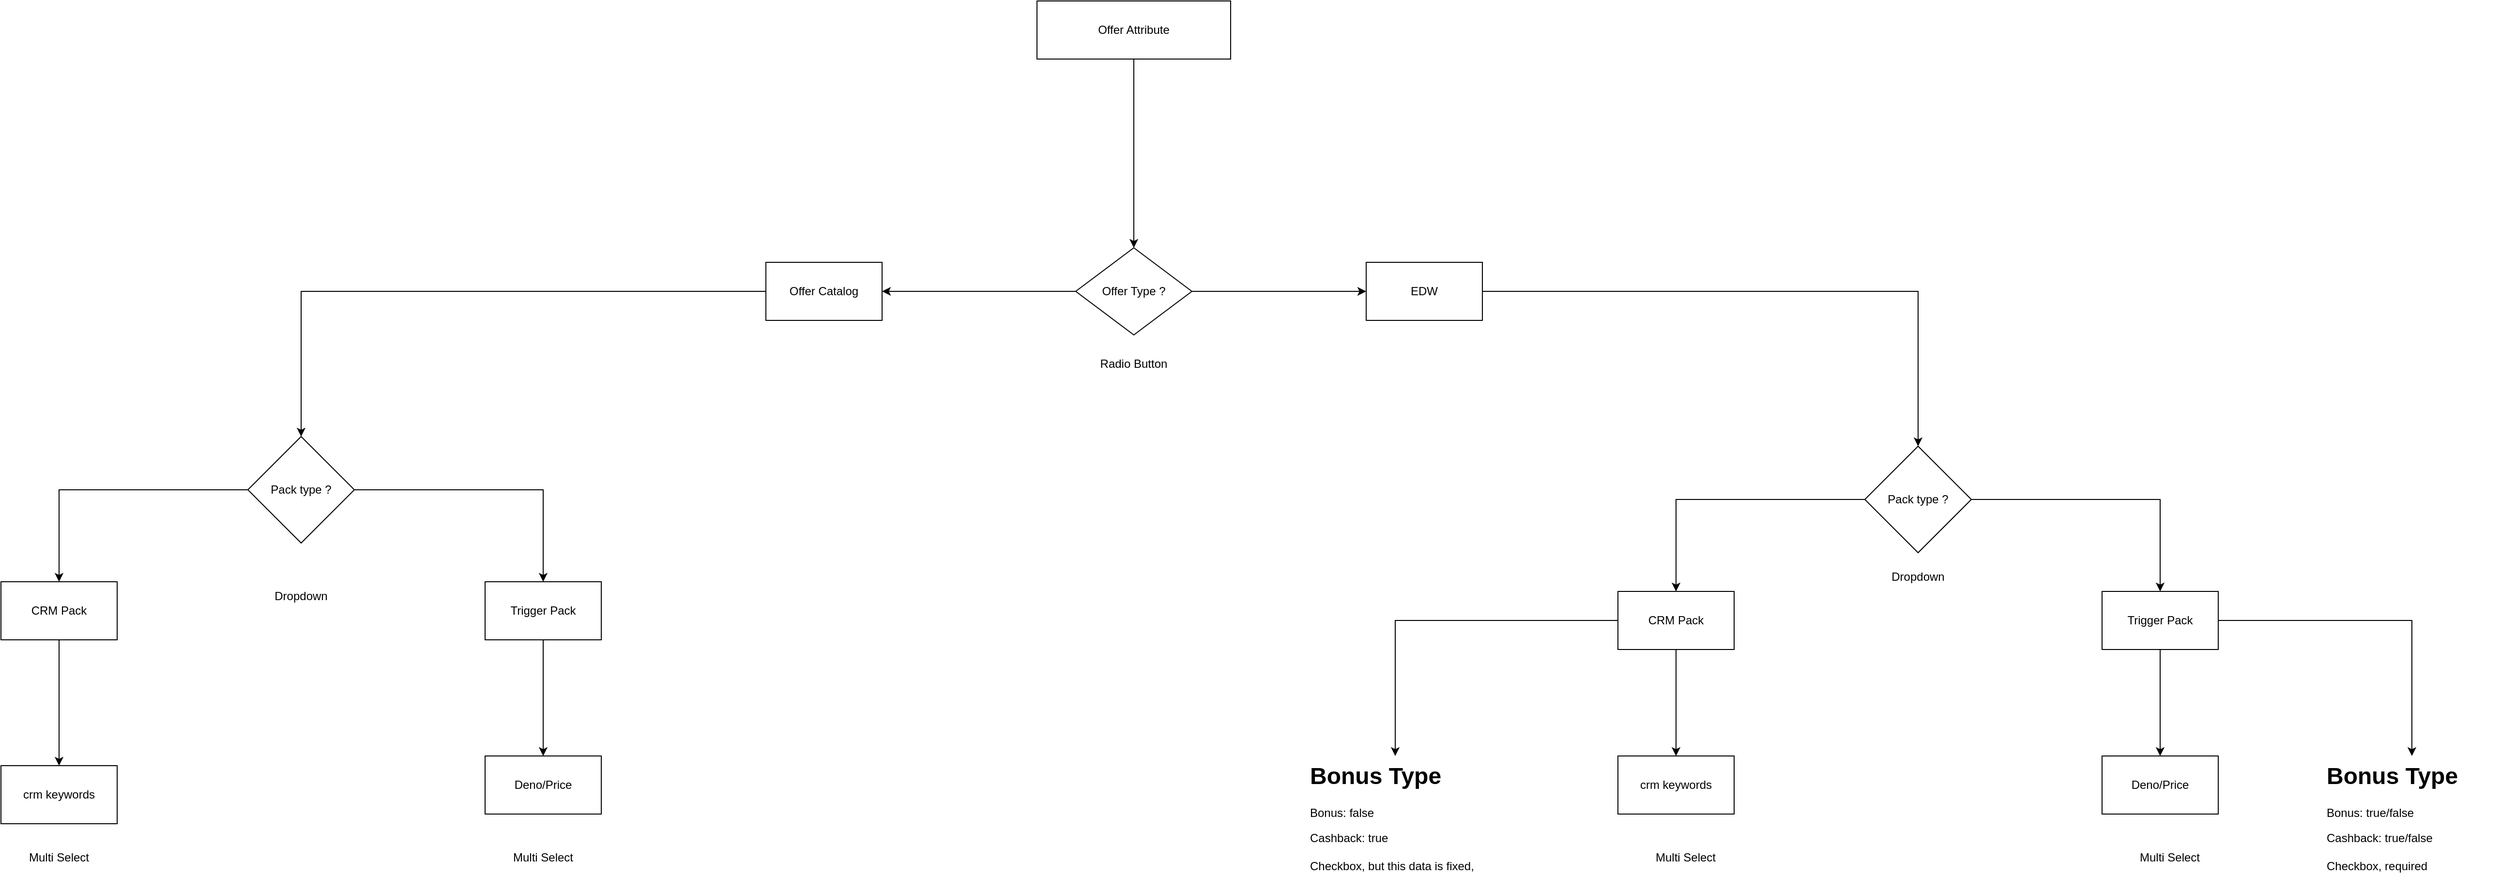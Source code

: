 <mxfile version="28.2.8">
  <diagram name="Page-1" id="AjqNXa9ndocRjXbYxvJl">
    <mxGraphModel dx="5728" dy="2011" grid="1" gridSize="10" guides="1" tooltips="1" connect="1" arrows="1" fold="1" page="1" pageScale="1" pageWidth="827" pageHeight="1169" math="0" shadow="0">
      <root>
        <mxCell id="0" />
        <mxCell id="1" parent="0" />
        <mxCell id="JNro0U_BVq4MdmueF5me-4" style="edgeStyle=orthogonalEdgeStyle;rounded=0;orthogonalLoop=1;jettySize=auto;html=1;exitX=0.5;exitY=1;exitDx=0;exitDy=0;entryX=0.5;entryY=0;entryDx=0;entryDy=0;" edge="1" parent="1" source="JNro0U_BVq4MdmueF5me-1" target="JNro0U_BVq4MdmueF5me-5">
          <mxGeometry relative="1" as="geometry">
            <mxPoint x="-140" y="210" as="targetPoint" />
          </mxGeometry>
        </mxCell>
        <mxCell id="JNro0U_BVq4MdmueF5me-1" value="Offer Attribute" style="rounded=0;whiteSpace=wrap;html=1;" vertex="1" parent="1">
          <mxGeometry x="-230" y="90" width="200" height="60" as="geometry" />
        </mxCell>
        <mxCell id="JNro0U_BVq4MdmueF5me-8" style="edgeStyle=orthogonalEdgeStyle;rounded=0;orthogonalLoop=1;jettySize=auto;html=1;exitX=1;exitY=0.5;exitDx=0;exitDy=0;entryX=0;entryY=0.5;entryDx=0;entryDy=0;" edge="1" parent="1" source="JNro0U_BVq4MdmueF5me-5" target="JNro0U_BVq4MdmueF5me-7">
          <mxGeometry relative="1" as="geometry" />
        </mxCell>
        <mxCell id="JNro0U_BVq4MdmueF5me-21" style="edgeStyle=orthogonalEdgeStyle;rounded=0;orthogonalLoop=1;jettySize=auto;html=1;exitX=0;exitY=0.5;exitDx=0;exitDy=0;entryX=1;entryY=0.5;entryDx=0;entryDy=0;" edge="1" parent="1" source="JNro0U_BVq4MdmueF5me-5" target="JNro0U_BVq4MdmueF5me-20">
          <mxGeometry relative="1" as="geometry" />
        </mxCell>
        <mxCell id="JNro0U_BVq4MdmueF5me-5" value="Offer Type ?" style="rhombus;whiteSpace=wrap;html=1;" vertex="1" parent="1">
          <mxGeometry x="-190" y="345" width="120" height="90" as="geometry" />
        </mxCell>
        <mxCell id="JNro0U_BVq4MdmueF5me-57" style="edgeStyle=orthogonalEdgeStyle;rounded=0;orthogonalLoop=1;jettySize=auto;html=1;exitX=1;exitY=0.5;exitDx=0;exitDy=0;entryX=0.5;entryY=0;entryDx=0;entryDy=0;" edge="1" parent="1" source="JNro0U_BVq4MdmueF5me-7" target="JNro0U_BVq4MdmueF5me-9">
          <mxGeometry relative="1" as="geometry" />
        </mxCell>
        <mxCell id="JNro0U_BVq4MdmueF5me-7" value="EDW" style="rounded=0;whiteSpace=wrap;html=1;" vertex="1" parent="1">
          <mxGeometry x="110" y="360" width="120" height="60" as="geometry" />
        </mxCell>
        <mxCell id="JNro0U_BVq4MdmueF5me-31" style="edgeStyle=orthogonalEdgeStyle;rounded=0;orthogonalLoop=1;jettySize=auto;html=1;exitX=0;exitY=0.5;exitDx=0;exitDy=0;entryX=0.5;entryY=0;entryDx=0;entryDy=0;" edge="1" parent="1" source="JNro0U_BVq4MdmueF5me-9" target="JNro0U_BVq4MdmueF5me-30">
          <mxGeometry relative="1" as="geometry" />
        </mxCell>
        <mxCell id="JNro0U_BVq4MdmueF5me-36" style="edgeStyle=orthogonalEdgeStyle;rounded=0;orthogonalLoop=1;jettySize=auto;html=1;exitX=1;exitY=0.5;exitDx=0;exitDy=0;entryX=0.5;entryY=0;entryDx=0;entryDy=0;" edge="1" parent="1" source="JNro0U_BVq4MdmueF5me-9" target="JNro0U_BVq4MdmueF5me-34">
          <mxGeometry relative="1" as="geometry" />
        </mxCell>
        <mxCell id="JNro0U_BVq4MdmueF5me-9" value="Pack type ?" style="rhombus;whiteSpace=wrap;html=1;" vertex="1" parent="1">
          <mxGeometry x="625" y="550" width="110" height="110" as="geometry" />
        </mxCell>
        <mxCell id="JNro0U_BVq4MdmueF5me-11" value="Deno/Price" style="rounded=0;whiteSpace=wrap;html=1;" vertex="1" parent="1">
          <mxGeometry x="870" y="870" width="120" height="60" as="geometry" />
        </mxCell>
        <mxCell id="JNro0U_BVq4MdmueF5me-14" value="crm keywords" style="rounded=0;whiteSpace=wrap;html=1;" vertex="1" parent="1">
          <mxGeometry x="370" y="870" width="120" height="60" as="geometry" />
        </mxCell>
        <mxCell id="JNro0U_BVq4MdmueF5me-55" style="edgeStyle=orthogonalEdgeStyle;rounded=0;orthogonalLoop=1;jettySize=auto;html=1;exitX=0;exitY=0.5;exitDx=0;exitDy=0;entryX=0.5;entryY=0;entryDx=0;entryDy=0;" edge="1" parent="1" source="JNro0U_BVq4MdmueF5me-20" target="JNro0U_BVq4MdmueF5me-42">
          <mxGeometry relative="1" as="geometry" />
        </mxCell>
        <mxCell id="JNro0U_BVq4MdmueF5me-20" value="Offer Catalog" style="rounded=0;whiteSpace=wrap;html=1;" vertex="1" parent="1">
          <mxGeometry x="-510" y="360" width="120" height="60" as="geometry" />
        </mxCell>
        <mxCell id="JNro0U_BVq4MdmueF5me-28" value="&lt;h1 style=&quot;margin-top: 0px;&quot;&gt;Bonus Type&lt;/h1&gt;&lt;p&gt;Bonus: false&lt;/p&gt;&lt;div&gt;Cashback: true&lt;/div&gt;&lt;div&gt;&lt;br&gt;&lt;/div&gt;&lt;div&gt;Checkbox, but this data is fixed, not editable.&amp;nbsp;&lt;/div&gt;" style="text;html=1;whiteSpace=wrap;overflow=hidden;rounded=0;" vertex="1" parent="1">
          <mxGeometry x="50" y="870" width="180" height="120" as="geometry" />
        </mxCell>
        <mxCell id="JNro0U_BVq4MdmueF5me-29" value="&lt;h1 style=&quot;margin-top: 0px;&quot;&gt;Bonus Type&lt;/h1&gt;&lt;p&gt;Bonus: true/false&lt;/p&gt;&lt;div&gt;Cashback: true/false&lt;/div&gt;&lt;div&gt;&lt;br&gt;&lt;/div&gt;&lt;div&gt;Checkbox, required&amp;nbsp;&amp;nbsp;&lt;/div&gt;" style="text;html=1;whiteSpace=wrap;overflow=hidden;rounded=0;" vertex="1" parent="1">
          <mxGeometry x="1100" y="870" width="180" height="120" as="geometry" />
        </mxCell>
        <mxCell id="JNro0U_BVq4MdmueF5me-66" style="edgeStyle=orthogonalEdgeStyle;rounded=0;orthogonalLoop=1;jettySize=auto;html=1;exitX=0.5;exitY=1;exitDx=0;exitDy=0;entryX=0.5;entryY=0;entryDx=0;entryDy=0;" edge="1" parent="1" source="JNro0U_BVq4MdmueF5me-30" target="JNro0U_BVq4MdmueF5me-14">
          <mxGeometry relative="1" as="geometry" />
        </mxCell>
        <mxCell id="JNro0U_BVq4MdmueF5me-69" style="edgeStyle=orthogonalEdgeStyle;rounded=0;orthogonalLoop=1;jettySize=auto;html=1;exitX=0;exitY=0.5;exitDx=0;exitDy=0;entryX=0.5;entryY=0;entryDx=0;entryDy=0;" edge="1" parent="1" source="JNro0U_BVq4MdmueF5me-30" target="JNro0U_BVq4MdmueF5me-28">
          <mxGeometry relative="1" as="geometry" />
        </mxCell>
        <mxCell id="JNro0U_BVq4MdmueF5me-30" value="CRM Pack" style="rounded=0;whiteSpace=wrap;html=1;" vertex="1" parent="1">
          <mxGeometry x="370" y="700" width="120" height="60" as="geometry" />
        </mxCell>
        <mxCell id="JNro0U_BVq4MdmueF5me-72" style="edgeStyle=orthogonalEdgeStyle;rounded=0;orthogonalLoop=1;jettySize=auto;html=1;exitX=0.5;exitY=1;exitDx=0;exitDy=0;" edge="1" parent="1" source="JNro0U_BVq4MdmueF5me-34" target="JNro0U_BVq4MdmueF5me-11">
          <mxGeometry relative="1" as="geometry" />
        </mxCell>
        <mxCell id="JNro0U_BVq4MdmueF5me-73" style="edgeStyle=orthogonalEdgeStyle;rounded=0;orthogonalLoop=1;jettySize=auto;html=1;exitX=1;exitY=0.5;exitDx=0;exitDy=0;entryX=0.5;entryY=0;entryDx=0;entryDy=0;" edge="1" parent="1" source="JNro0U_BVq4MdmueF5me-34" target="JNro0U_BVq4MdmueF5me-29">
          <mxGeometry relative="1" as="geometry" />
        </mxCell>
        <mxCell id="JNro0U_BVq4MdmueF5me-34" value="Trigger Pack" style="rounded=0;whiteSpace=wrap;html=1;" vertex="1" parent="1">
          <mxGeometry x="870" y="700" width="120" height="60" as="geometry" />
        </mxCell>
        <mxCell id="JNro0U_BVq4MdmueF5me-40" style="edgeStyle=orthogonalEdgeStyle;rounded=0;orthogonalLoop=1;jettySize=auto;html=1;exitX=0;exitY=0.5;exitDx=0;exitDy=0;entryX=0.5;entryY=0;entryDx=0;entryDy=0;" edge="1" parent="1" source="JNro0U_BVq4MdmueF5me-42" target="JNro0U_BVq4MdmueF5me-49">
          <mxGeometry relative="1" as="geometry" />
        </mxCell>
        <mxCell id="JNro0U_BVq4MdmueF5me-41" style="edgeStyle=orthogonalEdgeStyle;rounded=0;orthogonalLoop=1;jettySize=auto;html=1;exitX=1;exitY=0.5;exitDx=0;exitDy=0;entryX=0.5;entryY=0;entryDx=0;entryDy=0;" edge="1" parent="1" source="JNro0U_BVq4MdmueF5me-42" target="JNro0U_BVq4MdmueF5me-52">
          <mxGeometry relative="1" as="geometry" />
        </mxCell>
        <mxCell id="JNro0U_BVq4MdmueF5me-42" value="Pack type ?" style="rhombus;whiteSpace=wrap;html=1;" vertex="1" parent="1">
          <mxGeometry x="-1045" y="540" width="110" height="110" as="geometry" />
        </mxCell>
        <mxCell id="JNro0U_BVq4MdmueF5me-43" value="Deno/Price" style="rounded=0;whiteSpace=wrap;html=1;" vertex="1" parent="1">
          <mxGeometry x="-800" y="870" width="120" height="60" as="geometry" />
        </mxCell>
        <mxCell id="JNro0U_BVq4MdmueF5me-44" value="crm keywords" style="rounded=0;whiteSpace=wrap;html=1;" vertex="1" parent="1">
          <mxGeometry x="-1300" y="880" width="120" height="60" as="geometry" />
        </mxCell>
        <mxCell id="JNro0U_BVq4MdmueF5me-53" style="edgeStyle=orthogonalEdgeStyle;rounded=0;orthogonalLoop=1;jettySize=auto;html=1;exitX=0.5;exitY=1;exitDx=0;exitDy=0;entryX=0.5;entryY=0;entryDx=0;entryDy=0;" edge="1" parent="1" source="JNro0U_BVq4MdmueF5me-49" target="JNro0U_BVq4MdmueF5me-44">
          <mxGeometry relative="1" as="geometry" />
        </mxCell>
        <mxCell id="JNro0U_BVq4MdmueF5me-49" value="CRM Pack" style="rounded=0;whiteSpace=wrap;html=1;" vertex="1" parent="1">
          <mxGeometry x="-1300" y="690" width="120" height="60" as="geometry" />
        </mxCell>
        <mxCell id="JNro0U_BVq4MdmueF5me-54" style="edgeStyle=orthogonalEdgeStyle;rounded=0;orthogonalLoop=1;jettySize=auto;html=1;exitX=0.5;exitY=1;exitDx=0;exitDy=0;entryX=0.5;entryY=0;entryDx=0;entryDy=0;" edge="1" parent="1" source="JNro0U_BVq4MdmueF5me-52" target="JNro0U_BVq4MdmueF5me-43">
          <mxGeometry relative="1" as="geometry" />
        </mxCell>
        <mxCell id="JNro0U_BVq4MdmueF5me-52" value="Trigger Pack" style="rounded=0;whiteSpace=wrap;html=1;" vertex="1" parent="1">
          <mxGeometry x="-800" y="690" width="120" height="60" as="geometry" />
        </mxCell>
        <mxCell id="JNro0U_BVq4MdmueF5me-60" value="Dropdown" style="text;html=1;whiteSpace=wrap;strokeColor=none;fillColor=none;align=center;verticalAlign=middle;rounded=0;rotation=0;" vertex="1" parent="1">
          <mxGeometry x="650" y="670" width="60" height="30" as="geometry" />
        </mxCell>
        <mxCell id="JNro0U_BVq4MdmueF5me-61" value="Radio Button" style="text;html=1;whiteSpace=wrap;strokeColor=none;fillColor=none;align=center;verticalAlign=middle;rounded=0;" vertex="1" parent="1">
          <mxGeometry x="-180" y="450" width="100" height="30" as="geometry" />
        </mxCell>
        <mxCell id="JNro0U_BVq4MdmueF5me-62" value="Dropdown" style="text;html=1;whiteSpace=wrap;strokeColor=none;fillColor=none;align=center;verticalAlign=middle;rounded=0;rotation=0;" vertex="1" parent="1">
          <mxGeometry x="-1020" y="690" width="60" height="30" as="geometry" />
        </mxCell>
        <mxCell id="JNro0U_BVq4MdmueF5me-63" value="Multi Select" style="text;html=1;whiteSpace=wrap;strokeColor=none;fillColor=none;align=center;verticalAlign=middle;rounded=0;" vertex="1" parent="1">
          <mxGeometry x="-1280" y="960" width="80" height="30" as="geometry" />
        </mxCell>
        <mxCell id="JNro0U_BVq4MdmueF5me-64" value="Multi Select" style="text;html=1;whiteSpace=wrap;strokeColor=none;fillColor=none;align=center;verticalAlign=middle;rounded=0;" vertex="1" parent="1">
          <mxGeometry x="-780" y="960" width="80" height="30" as="geometry" />
        </mxCell>
        <mxCell id="JNro0U_BVq4MdmueF5me-65" value="Multi Select" style="text;html=1;whiteSpace=wrap;strokeColor=none;fillColor=none;align=center;verticalAlign=middle;rounded=0;" vertex="1" parent="1">
          <mxGeometry x="400" y="960" width="80" height="30" as="geometry" />
        </mxCell>
        <mxCell id="JNro0U_BVq4MdmueF5me-75" value="Multi Select" style="text;html=1;whiteSpace=wrap;strokeColor=none;fillColor=none;align=center;verticalAlign=middle;rounded=0;" vertex="1" parent="1">
          <mxGeometry x="900" y="960" width="80" height="30" as="geometry" />
        </mxCell>
      </root>
    </mxGraphModel>
  </diagram>
</mxfile>
